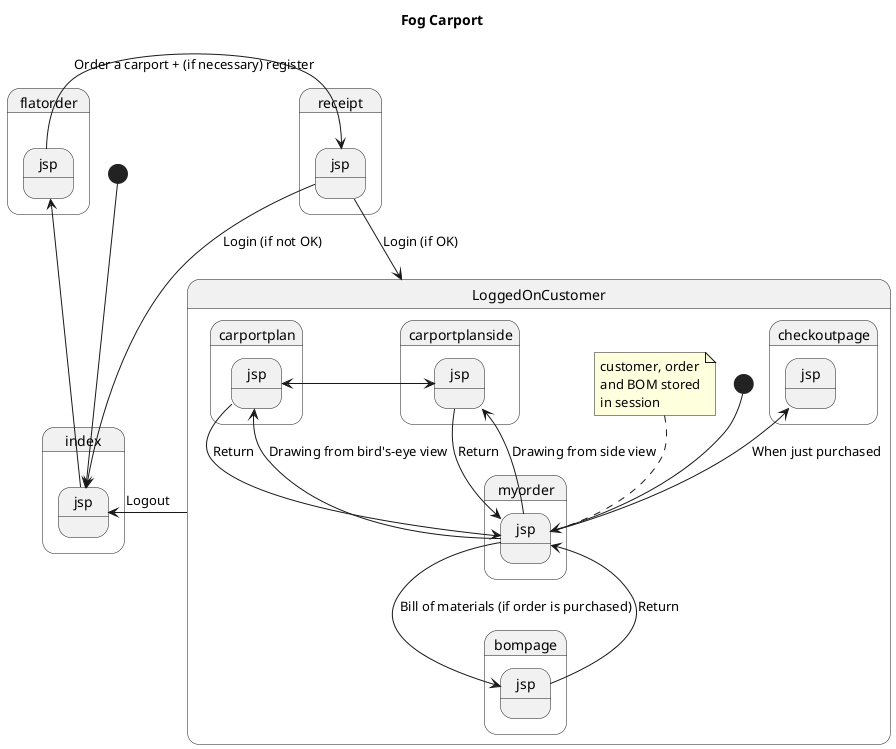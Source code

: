 @startuml

Title Fog Carport
state flatorder.jsp

[*] --> index.jsp
index.jsp -right-> flatorder.jsp
flatorder.jsp -right-> receipt.jsp: Order a carport + (if necessary) register
receipt.jsp --> LoggedOnCustomer: Login (if OK)
receipt.jsp --> index.jsp: Login (if not OK)

LoggedOnCustomer --> index.jsp: Logout

state LoggedOnCustomer {
    state myorder.jsp
    state carportplan.jsp
    state carportplanside.jsp
    state bompage.jsp
    state checkoutpage.jsp

note top of myorder.jsp
customer, order
and BOM stored
in session
end note

    [*]--> myorder.jsp
    myorder.jsp --> carportplan.jsp: Drawing from bird's-eye view
    carportplan.jsp --> myorder.jsp: Return
    carportplan.jsp -right-> carportplanside.jsp
    carportplanside.jsp -right-> carportplan.jsp
    myorder.jsp --> carportplanside.jsp: Drawing from side view
    carportplanside.jsp --> myorder.jsp: Return
    myorder.jsp --> bompage.jsp: Bill of materials (if order is purchased)
    bompage.jsp --> myorder.jsp: Return
    myorder.jsp -up-> checkoutpage.jsp: When just purchased
}
@enduml